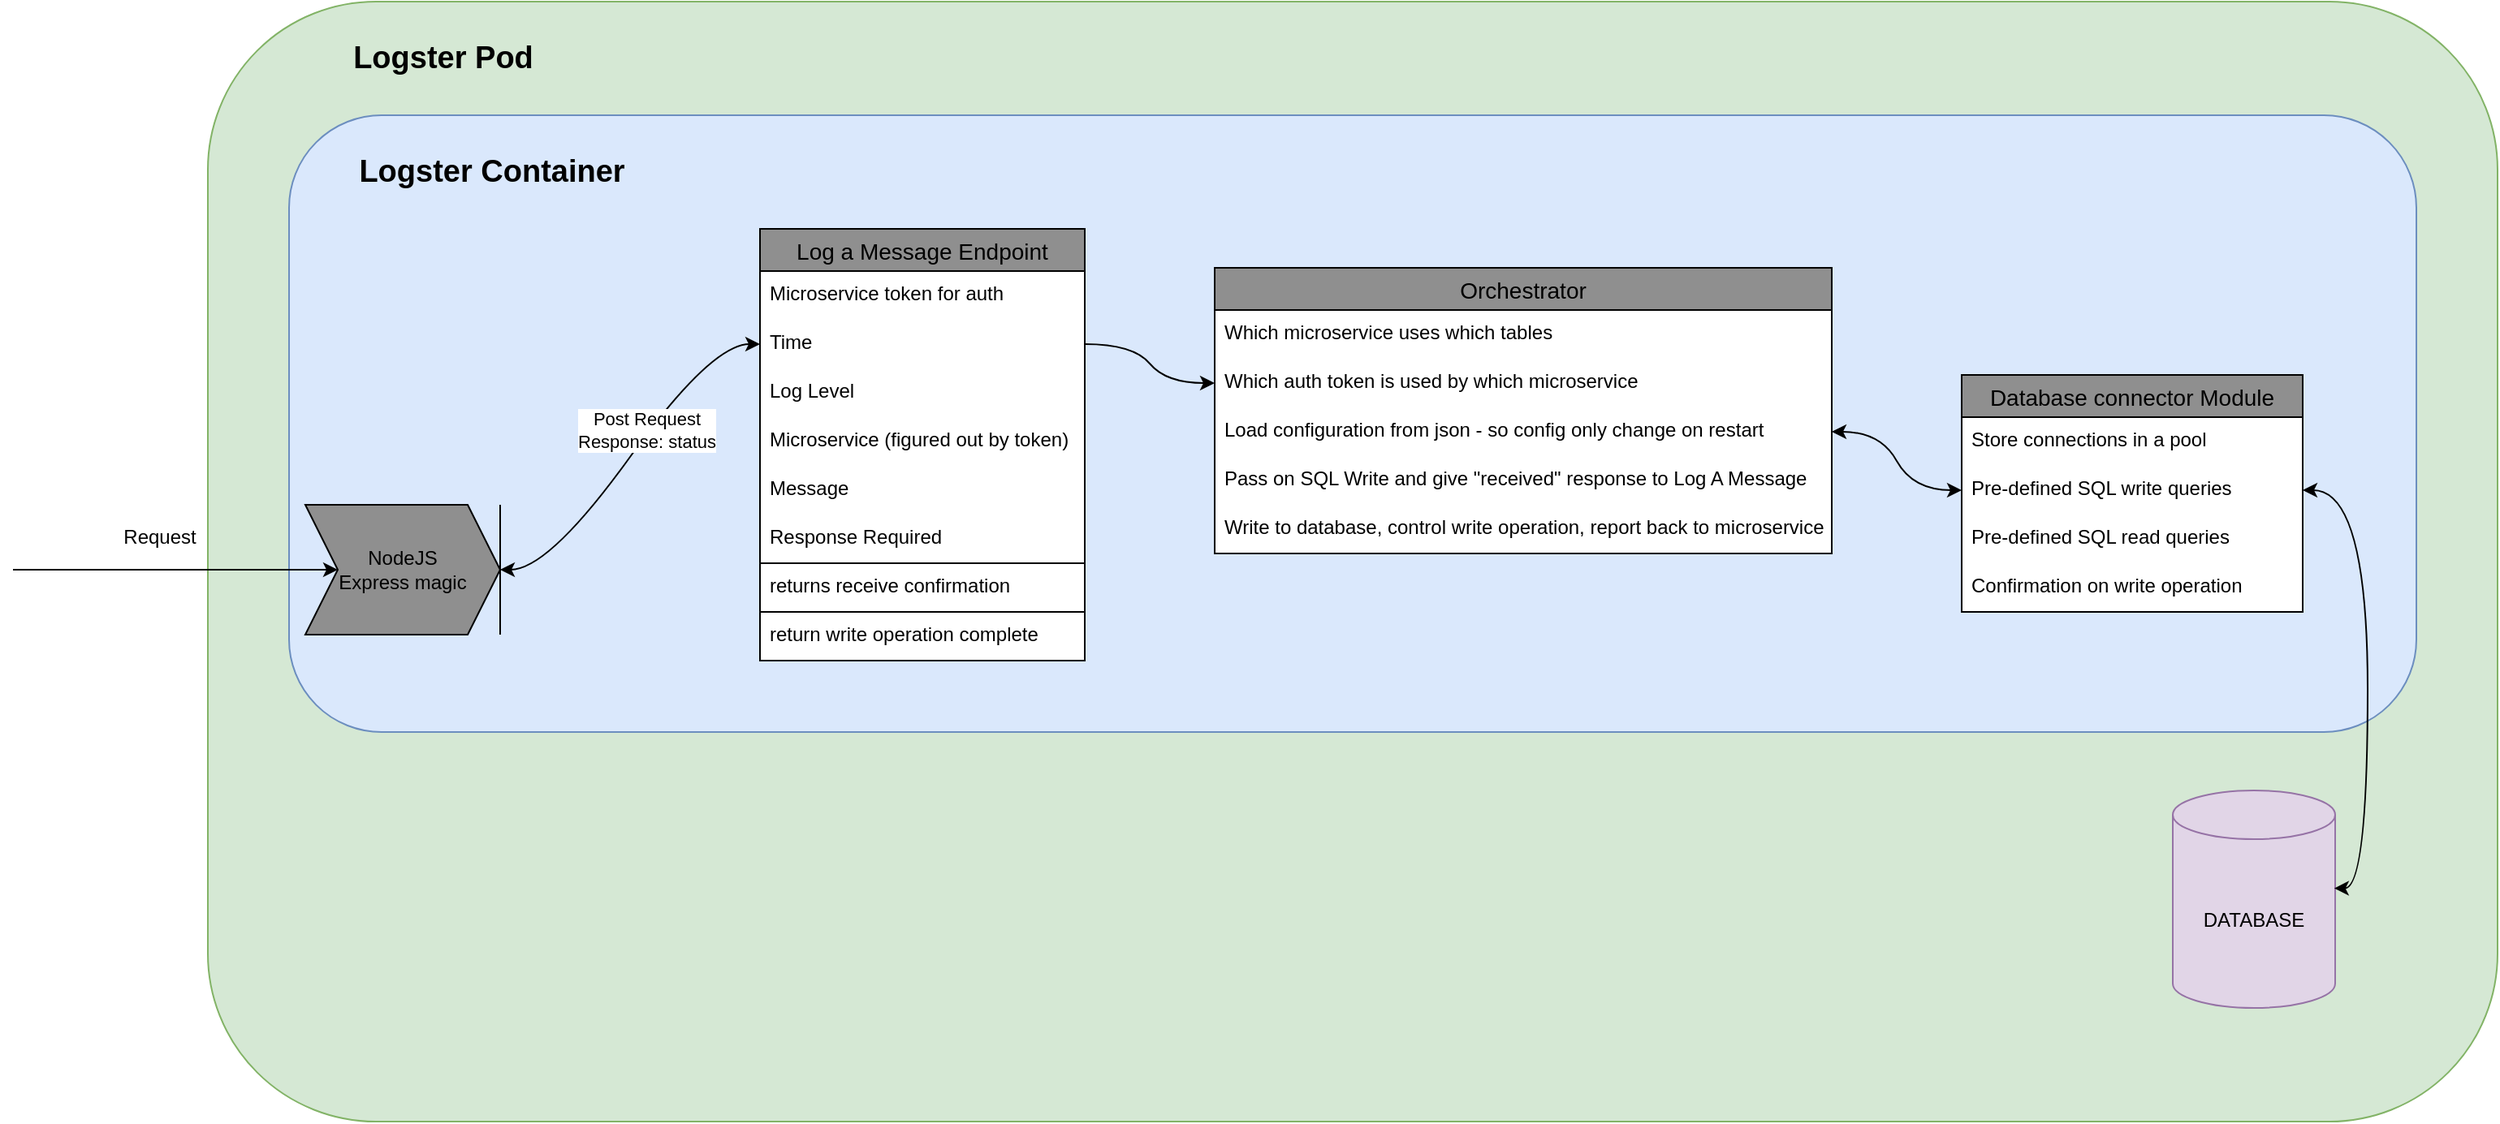 <mxfile version="15.5.8" type="device"><diagram name="Page-1" id="e56a1550-8fbb-45ad-956c-1786394a9013"><mxGraphModel dx="1673" dy="939" grid="1" gridSize="10" guides="1" tooltips="1" connect="1" arrows="1" fold="1" page="1" pageScale="1" pageWidth="1100" pageHeight="850" background="none" math="0" shadow="0"><root><mxCell id="0"/><mxCell id="1" parent="0"/><mxCell id="loAhnAQ3gWR5xc71PzFs-85" value="" style="rounded=1;whiteSpace=wrap;html=1;strokeColor=#82b366;fillColor=#d5e8d4;" vertex="1" parent="1"><mxGeometry x="160" y="10" width="1410" height="690" as="geometry"/></mxCell><mxCell id="loAhnAQ3gWR5xc71PzFs-94" value="" style="rounded=1;whiteSpace=wrap;html=1;strokeColor=#6c8ebf;fillColor=#dae8fc;" vertex="1" parent="1"><mxGeometry x="210" y="80" width="1310" height="380" as="geometry"/></mxCell><mxCell id="loAhnAQ3gWR5xc71PzFs-12" value="NodeJS&lt;br&gt;Express magic" style="shape=step;perimeter=stepPerimeter;whiteSpace=wrap;html=1;fixedSize=1;strokeColor=default;fillColor=#8F8F8F;gradientColor=none;" vertex="1" parent="1"><mxGeometry x="220" y="320" width="120" height="80" as="geometry"/></mxCell><mxCell id="loAhnAQ3gWR5xc71PzFs-13" value="" style="endArrow=classic;html=1;rounded=0;" edge="1" parent="1" target="loAhnAQ3gWR5xc71PzFs-12"><mxGeometry width="50" height="50" relative="1" as="geometry"><mxPoint x="40" y="360" as="sourcePoint"/><mxPoint x="200" y="359.5" as="targetPoint"/></mxGeometry></mxCell><mxCell id="loAhnAQ3gWR5xc71PzFs-14" value="Request&lt;br&gt;" style="text;html=1;align=center;verticalAlign=middle;resizable=0;points=[];autosize=1;strokeColor=none;fillColor=none;" vertex="1" parent="1"><mxGeometry x="100" y="330" width="60" height="20" as="geometry"/></mxCell><mxCell id="loAhnAQ3gWR5xc71PzFs-15" value="" style="endArrow=classic;html=1;edgeStyle=entityRelationEdgeStyle;entryX=0;entryY=0.5;entryDx=0;entryDy=0;curved=1;startArrow=classic;startFill=1;" edge="1" parent="1" target="loAhnAQ3gWR5xc71PzFs-69"><mxGeometry width="50" height="50" relative="1" as="geometry"><mxPoint x="340" y="360" as="sourcePoint"/><mxPoint x="520" y="155" as="targetPoint"/></mxGeometry></mxCell><mxCell id="loAhnAQ3gWR5xc71PzFs-86" value="Post Request&lt;br&gt;Response: status" style="edgeLabel;html=1;align=center;verticalAlign=middle;resizable=0;points=[];" vertex="1" connectable="0" parent="loAhnAQ3gWR5xc71PzFs-15"><mxGeometry x="0.162" y="2" relative="1" as="geometry"><mxPoint as="offset"/></mxGeometry></mxCell><mxCell id="loAhnAQ3gWR5xc71PzFs-16" value="" style="endArrow=none;html=1;rounded=0;" edge="1" parent="1"><mxGeometry width="50" height="50" relative="1" as="geometry"><mxPoint x="340" y="400" as="sourcePoint"/><mxPoint x="340" y="320" as="targetPoint"/></mxGeometry></mxCell><mxCell id="loAhnAQ3gWR5xc71PzFs-67" value="Log a Message Endpoint" style="swimlane;fontStyle=0;childLayout=stackLayout;horizontal=1;startSize=26;horizontalStack=0;resizeParent=1;resizeParentMax=0;resizeLast=0;collapsible=1;marginBottom=0;align=center;fontSize=14;strokeColor=default;fillColor=#8F8F8F;gradientColor=none;swimlaneFillColor=default;" vertex="1" parent="1"><mxGeometry x="500" y="150" width="200" height="266" as="geometry"/></mxCell><mxCell id="loAhnAQ3gWR5xc71PzFs-68" value="Microservice token for auth" style="text;strokeColor=none;fillColor=none;spacingLeft=4;spacingRight=4;overflow=hidden;rotatable=0;points=[[0,0.5],[1,0.5]];portConstraint=eastwest;fontSize=12;" vertex="1" parent="loAhnAQ3gWR5xc71PzFs-67"><mxGeometry y="26" width="200" height="30" as="geometry"/></mxCell><mxCell id="loAhnAQ3gWR5xc71PzFs-69" value="Time" style="text;strokeColor=none;fillColor=none;spacingLeft=4;spacingRight=4;overflow=hidden;rotatable=0;points=[[0,0.5],[1,0.5]];portConstraint=eastwest;fontSize=12;" vertex="1" parent="loAhnAQ3gWR5xc71PzFs-67"><mxGeometry y="56" width="200" height="30" as="geometry"/></mxCell><mxCell id="loAhnAQ3gWR5xc71PzFs-70" value="Log Level" style="text;strokeColor=none;fillColor=none;spacingLeft=4;spacingRight=4;overflow=hidden;rotatable=0;points=[[0,0.5],[1,0.5]];portConstraint=eastwest;fontSize=12;" vertex="1" parent="loAhnAQ3gWR5xc71PzFs-67"><mxGeometry y="86" width="200" height="30" as="geometry"/></mxCell><mxCell id="loAhnAQ3gWR5xc71PzFs-72" value="Microservice (figured out by token)" style="text;strokeColor=none;fillColor=none;spacingLeft=4;spacingRight=4;overflow=hidden;rotatable=0;points=[[0,0.5],[1,0.5]];portConstraint=eastwest;fontSize=12;" vertex="1" parent="loAhnAQ3gWR5xc71PzFs-67"><mxGeometry y="116" width="200" height="30" as="geometry"/></mxCell><mxCell id="loAhnAQ3gWR5xc71PzFs-71" value="Message" style="text;strokeColor=none;fillColor=none;spacingLeft=4;spacingRight=4;overflow=hidden;rotatable=0;points=[[0,0.5],[1,0.5]];portConstraint=eastwest;fontSize=12;" vertex="1" parent="loAhnAQ3gWR5xc71PzFs-67"><mxGeometry y="146" width="200" height="30" as="geometry"/></mxCell><mxCell id="loAhnAQ3gWR5xc71PzFs-93" value="Response Required" style="text;strokeColor=none;fillColor=none;spacingLeft=4;spacingRight=4;overflow=hidden;rotatable=0;points=[[0,0.5],[1,0.5]];portConstraint=eastwest;fontSize=12;" vertex="1" parent="loAhnAQ3gWR5xc71PzFs-67"><mxGeometry y="176" width="200" height="30" as="geometry"/></mxCell><mxCell id="loAhnAQ3gWR5xc71PzFs-78" value="returns receive confirmation" style="text;strokeColor=default;fillColor=none;spacingLeft=4;spacingRight=4;overflow=hidden;rotatable=0;points=[[0,0.5],[1,0.5]];portConstraint=eastwest;fontSize=12;" vertex="1" parent="loAhnAQ3gWR5xc71PzFs-67"><mxGeometry y="206" width="200" height="30" as="geometry"/></mxCell><mxCell id="loAhnAQ3gWR5xc71PzFs-79" value="return write operation complete" style="text;strokeColor=none;fillColor=none;spacingLeft=4;spacingRight=4;overflow=hidden;rotatable=0;points=[[0,0.5],[1,0.5]];portConstraint=eastwest;fontSize=12;" vertex="1" parent="loAhnAQ3gWR5xc71PzFs-67"><mxGeometry y="236" width="200" height="30" as="geometry"/></mxCell><mxCell id="loAhnAQ3gWR5xc71PzFs-73" value="Database connector Module" style="swimlane;fontStyle=0;childLayout=stackLayout;horizontal=1;startSize=26;horizontalStack=0;resizeParent=1;resizeParentMax=0;resizeLast=0;collapsible=1;marginBottom=0;align=center;fontSize=14;strokeColor=default;fillColor=#8F8F8F;gradientColor=none;swimlaneFillColor=default;" vertex="1" parent="1"><mxGeometry x="1240" y="240" width="210" height="146" as="geometry"/></mxCell><mxCell id="loAhnAQ3gWR5xc71PzFs-74" value="Store connections in a pool" style="text;strokeColor=none;fillColor=none;spacingLeft=4;spacingRight=4;overflow=hidden;rotatable=0;points=[[0,0.5],[1,0.5]];portConstraint=eastwest;fontSize=12;" vertex="1" parent="loAhnAQ3gWR5xc71PzFs-73"><mxGeometry y="26" width="210" height="30" as="geometry"/></mxCell><mxCell id="loAhnAQ3gWR5xc71PzFs-75" value="Pre-defined SQL write queries" style="text;strokeColor=none;fillColor=none;spacingLeft=4;spacingRight=4;overflow=hidden;rotatable=0;points=[[0,0.5],[1,0.5]];portConstraint=eastwest;fontSize=12;" vertex="1" parent="loAhnAQ3gWR5xc71PzFs-73"><mxGeometry y="56" width="210" height="30" as="geometry"/></mxCell><mxCell id="loAhnAQ3gWR5xc71PzFs-76" value="Pre-defined SQL read queries" style="text;strokeColor=none;fillColor=none;spacingLeft=4;spacingRight=4;overflow=hidden;rotatable=0;points=[[0,0.5],[1,0.5]];portConstraint=eastwest;fontSize=12;" vertex="1" parent="loAhnAQ3gWR5xc71PzFs-73"><mxGeometry y="86" width="210" height="30" as="geometry"/></mxCell><mxCell id="loAhnAQ3gWR5xc71PzFs-77" value="Confirmation on write operation" style="text;strokeColor=none;fillColor=none;spacingLeft=4;spacingRight=4;overflow=hidden;rotatable=0;points=[[0,0.5],[1,0.5]];portConstraint=eastwest;fontSize=12;" vertex="1" parent="loAhnAQ3gWR5xc71PzFs-73"><mxGeometry y="116" width="210" height="30" as="geometry"/></mxCell><mxCell id="loAhnAQ3gWR5xc71PzFs-81" value="Orchestrator" style="swimlane;fontStyle=0;childLayout=stackLayout;horizontal=1;startSize=26;horizontalStack=0;resizeParent=1;resizeParentMax=0;resizeLast=0;collapsible=1;marginBottom=0;align=center;fontSize=14;strokeColor=default;fillColor=#8F8F8F;gradientColor=none;swimlaneFillColor=default;" vertex="1" parent="1"><mxGeometry x="780" y="174" width="380" height="176" as="geometry"/></mxCell><mxCell id="loAhnAQ3gWR5xc71PzFs-82" value="Which microservice uses which tables" style="text;strokeColor=none;fillColor=none;spacingLeft=4;spacingRight=4;overflow=hidden;rotatable=0;points=[[0,0.5],[1,0.5]];portConstraint=eastwest;fontSize=12;" vertex="1" parent="loAhnAQ3gWR5xc71PzFs-81"><mxGeometry y="26" width="380" height="30" as="geometry"/></mxCell><mxCell id="loAhnAQ3gWR5xc71PzFs-83" value="Which auth token is used by which microservice" style="text;strokeColor=none;fillColor=none;spacingLeft=4;spacingRight=4;overflow=hidden;rotatable=0;points=[[0,0.5],[1,0.5]];portConstraint=eastwest;fontSize=12;" vertex="1" parent="loAhnAQ3gWR5xc71PzFs-81"><mxGeometry y="56" width="380" height="30" as="geometry"/></mxCell><mxCell id="loAhnAQ3gWR5xc71PzFs-84" value="Load configuration from json - so config only change on restart" style="text;strokeColor=none;fillColor=none;spacingLeft=4;spacingRight=4;overflow=hidden;rotatable=0;points=[[0,0.5],[1,0.5]];portConstraint=eastwest;fontSize=12;" vertex="1" parent="loAhnAQ3gWR5xc71PzFs-81"><mxGeometry y="86" width="380" height="30" as="geometry"/></mxCell><mxCell id="loAhnAQ3gWR5xc71PzFs-88" value="Pass on SQL Write and give &quot;received&quot; response to Log A Message" style="text;strokeColor=none;fillColor=none;spacingLeft=4;spacingRight=4;overflow=hidden;rotatable=0;points=[[0,0.5],[1,0.5]];portConstraint=eastwest;fontSize=12;" vertex="1" parent="loAhnAQ3gWR5xc71PzFs-81"><mxGeometry y="116" width="380" height="30" as="geometry"/></mxCell><mxCell id="loAhnAQ3gWR5xc71PzFs-89" value="Write to database, control write operation, report back to microservice" style="text;strokeColor=none;fillColor=none;spacingLeft=4;spacingRight=4;overflow=hidden;rotatable=0;points=[[0,0.5],[1,0.5]];portConstraint=eastwest;fontSize=12;" vertex="1" parent="loAhnAQ3gWR5xc71PzFs-81"><mxGeometry y="146" width="380" height="30" as="geometry"/></mxCell><mxCell id="loAhnAQ3gWR5xc71PzFs-87" style="edgeStyle=entityRelationEdgeStyle;curved=1;orthogonalLoop=1;jettySize=auto;html=1;exitX=1;exitY=0.5;exitDx=0;exitDy=0;entryX=0;entryY=0.5;entryDx=0;entryDy=0;" edge="1" parent="1" source="loAhnAQ3gWR5xc71PzFs-69" target="loAhnAQ3gWR5xc71PzFs-83"><mxGeometry relative="1" as="geometry"/></mxCell><mxCell id="loAhnAQ3gWR5xc71PzFs-90" style="edgeStyle=entityRelationEdgeStyle;curved=1;orthogonalLoop=1;jettySize=auto;html=1;exitX=1;exitY=0.5;exitDx=0;exitDy=0;entryX=0;entryY=0.5;entryDx=0;entryDy=0;startArrow=classic;startFill=1;" edge="1" parent="1" source="loAhnAQ3gWR5xc71PzFs-84" target="loAhnAQ3gWR5xc71PzFs-75"><mxGeometry relative="1" as="geometry"/></mxCell><mxCell id="loAhnAQ3gWR5xc71PzFs-91" value="DATABASE" style="shape=cylinder3;whiteSpace=wrap;html=1;boundedLbl=1;backgroundOutline=1;size=15;strokeColor=#9673a6;fillColor=#e1d5e7;" vertex="1" parent="1"><mxGeometry x="1370" y="496" width="100" height="134" as="geometry"/></mxCell><mxCell id="loAhnAQ3gWR5xc71PzFs-92" style="edgeStyle=orthogonalEdgeStyle;curved=1;orthogonalLoop=1;jettySize=auto;html=1;exitX=1;exitY=0.5;exitDx=0;exitDy=0;entryX=0.994;entryY=0.45;entryDx=0;entryDy=0;entryPerimeter=0;startArrow=classic;startFill=1;" edge="1" parent="1" source="loAhnAQ3gWR5xc71PzFs-75" target="loAhnAQ3gWR5xc71PzFs-91"><mxGeometry relative="1" as="geometry"/></mxCell><mxCell id="loAhnAQ3gWR5xc71PzFs-95" value="Logster Pod" style="text;html=1;strokeColor=none;fillColor=none;align=center;verticalAlign=middle;whiteSpace=wrap;rounded=0;fontStyle=1;fontSize=19;" vertex="1" parent="1"><mxGeometry x="240" y="30" width="130" height="30" as="geometry"/></mxCell><mxCell id="loAhnAQ3gWR5xc71PzFs-96" value="Logster Container" style="text;html=1;strokeColor=none;fillColor=none;align=center;verticalAlign=middle;whiteSpace=wrap;rounded=0;fontSize=19;fontStyle=1" vertex="1" parent="1"><mxGeometry x="250" y="100" width="170" height="30" as="geometry"/></mxCell></root></mxGraphModel></diagram></mxfile>